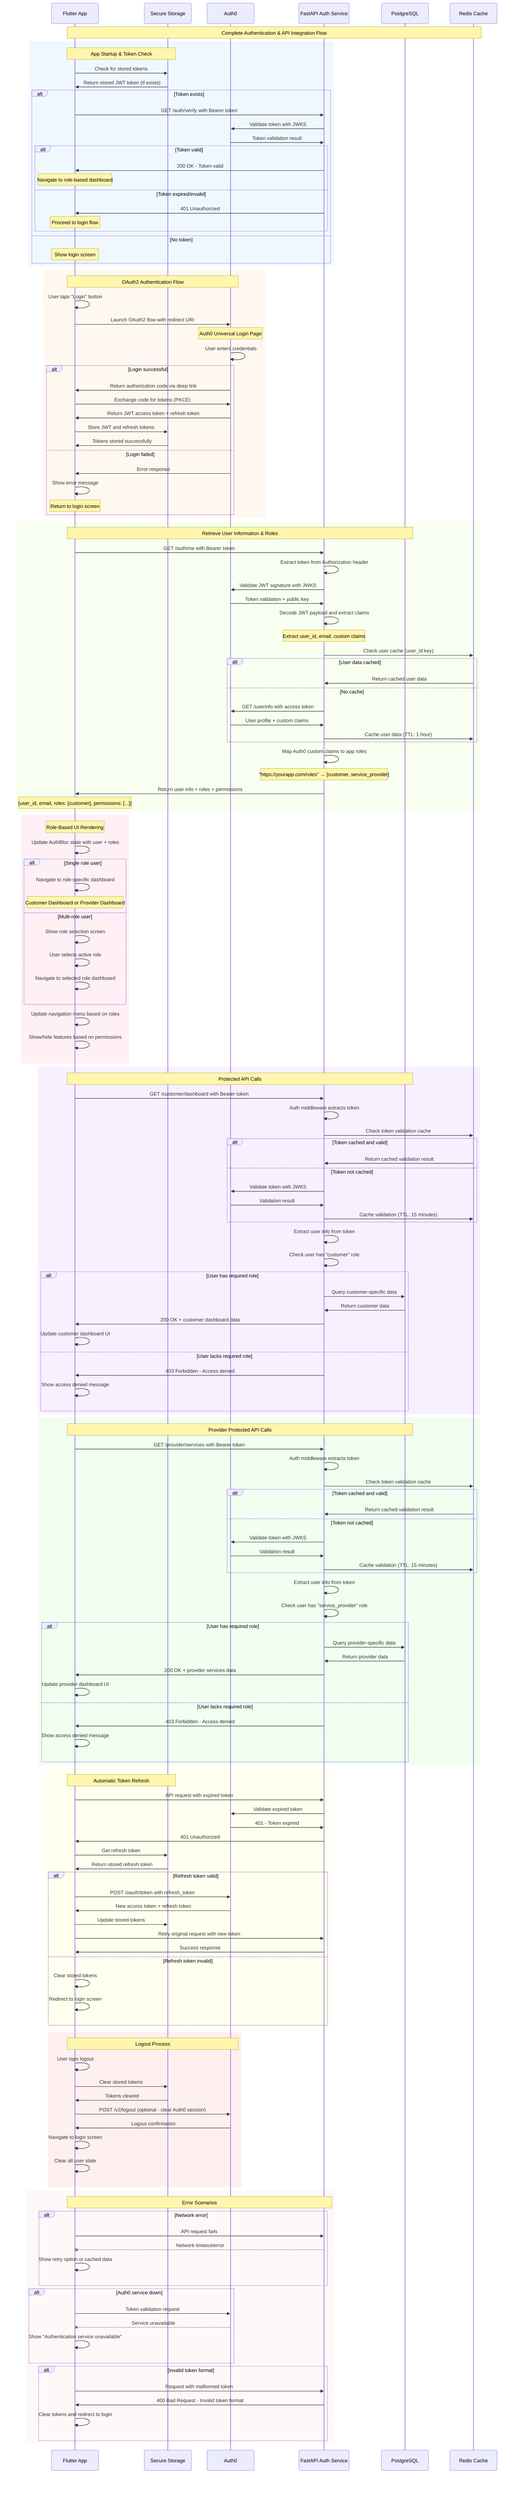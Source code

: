 sequenceDiagram
    participant F as Flutter App
    participant SS as Secure Storage
    participant A0 as Auth0
    participant API as FastAPI Auth Service
    participant DB as PostgreSQL
    participant R as Redis Cache

    Note over F, R: Complete Authentication & API Integration Flow

    %% Initial App Launch
    rect rgb(240, 248, 255)
        Note over F, SS: App Startup & Token Check
        F->>SS: Check for stored tokens
        SS->>F: Return stored JWT token (if exists)
        
        alt Token exists
            F->>API: GET /auth/verify with Bearer token
            API->>A0: Validate token with JWKS
            A0->>API: Token validation result
            
            alt Token valid
                API->>F: 200 OK - Token valid
                Note over F: Navigate to role-based dashboard
            else Token expired/invalid
                API->>F: 401 Unauthorized
                Note over F: Proceed to login flow
            end
        else No token
            Note over F: Show login screen
        end
    end

    %% Login Flow
    rect rgb(255, 248, 240)
        Note over F, A0: OAuth2 Authentication Flow
        F->>F: User taps "Login" button
        F->>A0: Launch OAuth2 flow with redirect URI
        Note over A0: Auth0 Universal Login Page
        A0->>A0: User enters credentials
        
        alt Login successful
            A0->>F: Return authorization code via deep link
            F->>A0: Exchange code for tokens (PKCE)
            A0->>F: Return JWT access token + refresh token
            
            %% Store tokens securely
            F->>SS: Store JWT and refresh tokens
            SS->>F: Tokens stored successfully
        else Login failed
            A0->>F: Error response
            F->>F: Show error message
            Note over F: Return to login screen
        end
    end

    %% Get User Info
    rect rgb(248, 255, 240)
        Note over F, DB: Retrieve User Information & Roles
        F->>API: GET /auth/me with Bearer token
        API->>API: Extract token from Authorization header
        API->>A0: Validate JWT signature with JWKS
        A0->>API: Token validation + public key
        
        API->>API: Decode JWT payload and extract claims
        Note over API: Extract user_id, email, custom claims
        
        %% Check cache first
        API->>R: Check user cache (user_id key)
        
        alt User data cached
            R->>API: Return cached user data
        else No cache
            API->>A0: GET /userinfo with access token
            A0->>API: User profile + custom claims
            API->>R: Cache user data (TTL: 1 hour)
        end
        
        API->>API: Map Auth0 custom claims to app roles
        Note over API: "https://yourapp.com/roles" → [customer, service_provider]
        
        API->>F: Return user info + roles + permissions
        Note over F: {user_id, email, roles: [customer], permissions: [...]}
    end

    %% Role-Based UI Update
    rect rgb(255, 240, 245)
        Note over F: Role-Based UI Rendering
        F->>F: Update AuthBloc state with user + roles
        
        alt Single role user
            F->>F: Navigate to role-specific dashboard
            Note over F: Customer Dashboard or Provider Dashboard
        else Multi-role user
            F->>F: Show role selection screen
            F->>F: User selects active role
            F->>F: Navigate to selected role dashboard
        end
        
        F->>F: Update navigation menu based on roles
        F->>F: Show/hide features based on permissions
    end

    %% API Requests with Token
    rect rgb(248, 240, 255)
        Note over F, DB: Protected API Calls
        F->>API: GET /customer/dashboard with Bearer token
        API->>API: Auth middleware extracts token
        API->>R: Check token validation cache
        
        alt Token cached and valid
            R->>API: Return cached validation result
        else Token not cached
            API->>A0: Validate token with JWKS
            A0->>API: Validation result
            API->>R: Cache validation (TTL: 15 minutes)
        end
        
        API->>API: Extract user info from token
        API->>API: Check user has "customer" role
        
        alt User has required role
            API->>DB: Query customer-specific data
            DB->>API: Return customer data
            API->>F: 200 OK + customer dashboard data
            F->>F: Update customer dashboard UI
        else User lacks required role
            API->>F: 403 Forbidden - Access denied
            F->>F: Show access denied message
        end
    end

    %% Provider API Requests
    rect rgb(240, 255, 240)
        Note over F, DB: Provider Protected API Calls
        F->>API: GET /provider/services with Bearer token
        API->>API: Auth middleware extracts token
        API->>R: Check token validation cache
        
        alt Token cached and valid
            R->>API: Return cached validation result
        else Token not cached
            API->>A0: Validate token with JWKS
            A0->>API: Validation result
            API->>R: Cache validation (TTL: 15 minutes)
        end
        
        API->>API: Extract user info from token
        API->>API: Check user has "service_provider" role
        
        alt User has required role
            API->>DB: Query provider-specific data
            DB->>API: Return provider data
            API->>F: 200 OK + provider services data
            F->>F: Update provider dashboard UI
        else User lacks required role
            API->>F: 403 Forbidden - Access denied
            F->>F: Show access denied message
        end
    end

    %% Token Refresh Flow
    rect rgb(255, 255, 240)
        Note over F, SS: Automatic Token Refresh
        F->>API: API request with expired token
        API->>A0: Validate expired token
        A0->>API: 401 - Token expired
        API->>F: 401 Unauthorized
        
        F->>SS: Get refresh token
        SS->>F: Return stored refresh token
        
        alt Refresh token valid
            F->>A0: POST /oauth/token with refresh_token
            A0->>F: New access token + refresh token
            F->>SS: Update stored tokens
            F->>API: Retry original request with new token
            API->>F: Success response
        else Refresh token invalid
            F->>F: Clear stored tokens
            F->>F: Redirect to login screen
        end
    end

    %% Logout Flow
    rect rgb(255, 240, 240)
        Note over F, A0: Logout Process
        F->>F: User taps logout
        F->>SS: Clear stored tokens
        SS->>F: Tokens cleared
        F->>A0: POST /v2/logout (optional - clear Auth0 session)
        A0->>F: Logout confirmation
        F->>F: Navigate to login screen
        F->>F: Clear all user state
    end

    %% Error Handling
    rect rgb(255, 248, 248)
        Note over F, API: Error Scenarios
        
        alt Network error
            F->>API: API request fails
            API--xF: Network timeout/error
            F->>F: Show retry option or cached data
        end
        
        alt Auth0 service down
            F->>A0: Token validation request
            A0--xF: Service unavailable
            F->>F: Show "Authentication service unavailable"
        end
        
        alt Invalid token format
            F->>API: Request with malformed token
            API->>F: 400 Bad Request - Invalid token format
            F->>F: Clear tokens and redirect to login
        end
    end